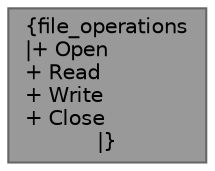 digraph "file_operations"
{
 // LATEX_PDF_SIZE
  bgcolor="transparent";
  edge [fontname=Helvetica,fontsize=10,labelfontname=Helvetica,labelfontsize=10];
  node [fontname=Helvetica,fontsize=10,shape=box,height=0.2,width=0.4];
  Node1 [label="{file_operations\n|+ Open\l+ Read\l+ Write\l+ Close\l|}",height=0.2,width=0.4,color="gray40", fillcolor="grey60", style="filled", fontcolor="black",tooltip="The device-specific file operations table."];
}
